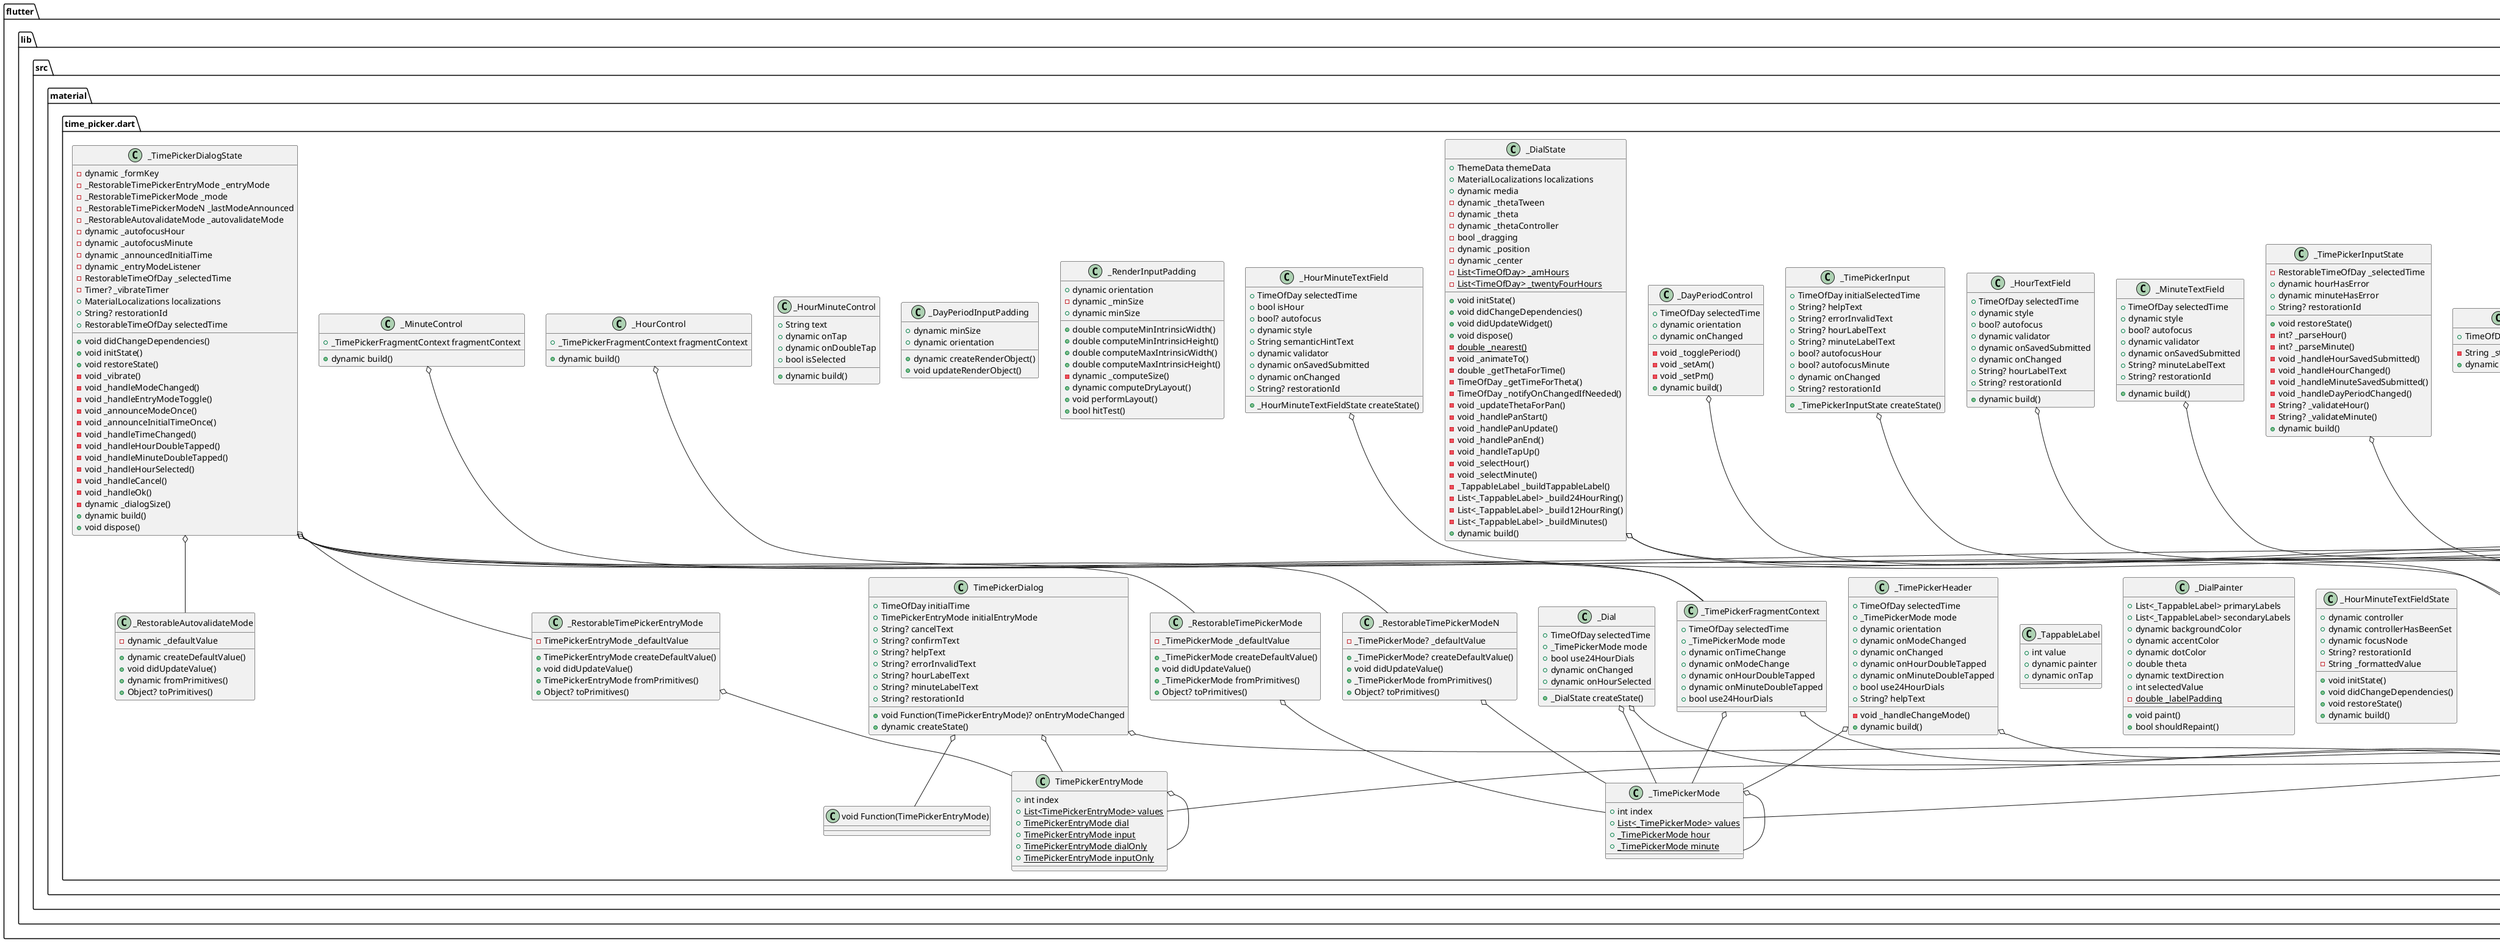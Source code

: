 @startuml
set namespaceSeparator ::

class "flutter::lib::src::material::time_picker.dart::_TimePickerFragmentContext" {
  +TimeOfDay selectedTime
  +_TimePickerMode mode
  +dynamic onTimeChange
  +dynamic onModeChange
  +dynamic onHourDoubleTapped
  +dynamic onMinuteDoubleTapped
  +bool use24HourDials
}

"flutter::lib::src::material::time_picker.dart::_TimePickerFragmentContext" o-- "flutter::lib::src::material::time.dart::TimeOfDay"
"flutter::lib::src::material::time_picker.dart::_TimePickerFragmentContext" o-- "flutter::lib::src::material::time_picker.dart::_TimePickerMode"

class "flutter::lib::src::material::time_picker.dart::_TimePickerHeader" {
  +TimeOfDay selectedTime
  +_TimePickerMode mode
  +dynamic orientation
  +dynamic onModeChanged
  +dynamic onChanged
  +dynamic onHourDoubleTapped
  +dynamic onMinuteDoubleTapped
  +bool use24HourDials
  +String? helpText
  -void _handleChangeMode()
  +dynamic build()
}

"flutter::lib::src::material::time_picker.dart::_TimePickerHeader" o-- "flutter::lib::src::material::time.dart::TimeOfDay"
"flutter::lib::src::material::time_picker.dart::_TimePickerHeader" o-- "flutter::lib::src::material::time_picker.dart::_TimePickerMode"

class "flutter::lib::src::material::time_picker.dart::_HourMinuteControl" {
  +String text
  +dynamic onTap
  +dynamic onDoubleTap
  +bool isSelected
  +dynamic build()
}

class "flutter::lib::src::material::time_picker.dart::_HourControl" {
  +_TimePickerFragmentContext fragmentContext
  +dynamic build()
}

"flutter::lib::src::material::time_picker.dart::_HourControl" o-- "flutter::lib::src::material::time_picker.dart::_TimePickerFragmentContext"

class "flutter::lib::src::material::time_picker.dart::_StringFragment" {
  +TimeOfDayFormat timeOfDayFormat
  -String _stringFragmentValue()
  +dynamic build()
}

"flutter::lib::src::material::time_picker.dart::_StringFragment" o-- "flutter::lib::src::material::time.dart::TimeOfDayFormat"

class "flutter::lib::src::material::time_picker.dart::_MinuteControl" {
  +_TimePickerFragmentContext fragmentContext
  +dynamic build()
}

"flutter::lib::src::material::time_picker.dart::_MinuteControl" o-- "flutter::lib::src::material::time_picker.dart::_TimePickerFragmentContext"

class "flutter::lib::src::material::time_picker.dart::_DayPeriodControl" {
  +TimeOfDay selectedTime
  +dynamic orientation
  +dynamic onChanged
  -void _togglePeriod()
  -void _setAm()
  -void _setPm()
  +dynamic build()
}

"flutter::lib::src::material::time_picker.dart::_DayPeriodControl" o-- "flutter::lib::src::material::time.dart::TimeOfDay"

class "flutter::lib::src::material::time_picker.dart::_DayPeriodInputPadding" {
  +dynamic minSize
  +dynamic orientation
  +dynamic createRenderObject()
  +void updateRenderObject()
}

class "flutter::lib::src::material::time_picker.dart::_RenderInputPadding" {
  +dynamic orientation
  -dynamic _minSize
  +dynamic minSize
  +double computeMinIntrinsicWidth()
  +double computeMinIntrinsicHeight()
  +double computeMaxIntrinsicWidth()
  +double computeMaxIntrinsicHeight()
  -dynamic _computeSize()
  +dynamic computeDryLayout()
  +void performLayout()
  +bool hitTest()
}

class "flutter::lib::src::material::time_picker.dart::_TappableLabel" {
  +int value
  +dynamic painter
  +dynamic onTap
}

class "flutter::lib::src::material::time_picker.dart::_DialPainter" {
  +List<_TappableLabel> primaryLabels
  +List<_TappableLabel> secondaryLabels
  +dynamic backgroundColor
  +dynamic accentColor
  +dynamic dotColor
  +double theta
  +dynamic textDirection
  +int selectedValue
  {static} -double _labelPadding
  +void paint()
  +bool shouldRepaint()
}

class "flutter::lib::src::material::time_picker.dart::_Dial" {
  +TimeOfDay selectedTime
  +_TimePickerMode mode
  +bool use24HourDials
  +dynamic onChanged
  +dynamic onHourSelected
  +_DialState createState()
}

"flutter::lib::src::material::time_picker.dart::_Dial" o-- "flutter::lib::src::material::time.dart::TimeOfDay"
"flutter::lib::src::material::time_picker.dart::_Dial" o-- "flutter::lib::src::material::time_picker.dart::_TimePickerMode"

class "flutter::lib::src::material::time_picker.dart::_DialState" {
  +ThemeData themeData
  +MaterialLocalizations localizations
  +dynamic media
  -dynamic _thetaTween
  -dynamic _theta
  -dynamic _thetaController
  -bool _dragging
  -dynamic _position
  -dynamic _center
  {static} -List<TimeOfDay> _amHours
  {static} -List<TimeOfDay> _twentyFourHours
  +void initState()
  +void didChangeDependencies()
  +void didUpdateWidget()
  +void dispose()
  {static} -double _nearest()
  -void _animateTo()
  -double _getThetaForTime()
  -TimeOfDay _getTimeForTheta()
  -TimeOfDay _notifyOnChangedIfNeeded()
  -void _updateThetaForPan()
  -void _handlePanStart()
  -void _handlePanUpdate()
  -void _handlePanEnd()
  -void _handleTapUp()
  -void _selectHour()
  -void _selectMinute()
  -_TappableLabel _buildTappableLabel()
  -List<_TappableLabel> _build24HourRing()
  -List<_TappableLabel> _build12HourRing()
  -List<_TappableLabel> _buildMinutes()
  +dynamic build()
}

"flutter::lib::src::material::time_picker.dart::_DialState" o-- "flutter::lib::src::material::theme_data.dart::ThemeData"
"flutter::lib::src::material::time_picker.dart::_DialState" o-- "flutter::lib::src::material::material_localizations.dart::MaterialLocalizations"

class "flutter::lib::src::material::time_picker.dart::_TimePickerInput" {
  +TimeOfDay initialSelectedTime
  +String? helpText
  +String? errorInvalidText
  +String? hourLabelText
  +String? minuteLabelText
  +bool? autofocusHour
  +bool? autofocusMinute
  +dynamic onChanged
  +String? restorationId
  +_TimePickerInputState createState()
}

"flutter::lib::src::material::time_picker.dart::_TimePickerInput" o-- "flutter::lib::src::material::time.dart::TimeOfDay"

class "flutter::lib::src::material::time_picker.dart::_TimePickerInputState" {
  -RestorableTimeOfDay _selectedTime
  +dynamic hourHasError
  +dynamic minuteHasError
  +String? restorationId
  +void restoreState()
  -int? _parseHour()
  -int? _parseMinute()
  -void _handleHourSavedSubmitted()
  -void _handleHourChanged()
  -void _handleMinuteSavedSubmitted()
  -void _handleDayPeriodChanged()
  -String? _validateHour()
  -String? _validateMinute()
  +dynamic build()
}

"flutter::lib::src::material::time_picker.dart::_TimePickerInputState" o-- "flutter::lib::src::material::time.dart::RestorableTimeOfDay"

class "flutter::lib::src::material::time_picker.dart::_HourTextField" {
  +TimeOfDay selectedTime
  +dynamic style
  +bool? autofocus
  +dynamic validator
  +dynamic onSavedSubmitted
  +dynamic onChanged
  +String? hourLabelText
  +String? restorationId
  +dynamic build()
}

"flutter::lib::src::material::time_picker.dart::_HourTextField" o-- "flutter::lib::src::material::time.dart::TimeOfDay"

class "flutter::lib::src::material::time_picker.dart::_MinuteTextField" {
  +TimeOfDay selectedTime
  +dynamic style
  +bool? autofocus
  +dynamic validator
  +dynamic onSavedSubmitted
  +String? minuteLabelText
  +String? restorationId
  +dynamic build()
}

"flutter::lib::src::material::time_picker.dart::_MinuteTextField" o-- "flutter::lib::src::material::time.dart::TimeOfDay"

class "flutter::lib::src::material::time_picker.dart::_HourMinuteTextField" {
  +TimeOfDay selectedTime
  +bool isHour
  +bool? autofocus
  +dynamic style
  +String semanticHintText
  +dynamic validator
  +dynamic onSavedSubmitted
  +dynamic onChanged
  +String? restorationId
  +_HourMinuteTextFieldState createState()
}

"flutter::lib::src::material::time_picker.dart::_HourMinuteTextField" o-- "flutter::lib::src::material::time.dart::TimeOfDay"

class "flutter::lib::src::material::time_picker.dart::_HourMinuteTextFieldState" {
  +dynamic controller
  +dynamic controllerHasBeenSet
  +dynamic focusNode
  +String? restorationId
  -String _formattedValue
  +void initState()
  +void didChangeDependencies()
  +void restoreState()
  +dynamic build()
}

class "flutter::lib::src::material::time_picker.dart::TimePickerDialog" {
  +TimeOfDay initialTime
  +TimePickerEntryMode initialEntryMode
  +String? cancelText
  +String? confirmText
  +String? helpText
  +String? errorInvalidText
  +String? hourLabelText
  +String? minuteLabelText
  +String? restorationId
  +void Function(TimePickerEntryMode)? onEntryModeChanged
  +dynamic createState()
}

"flutter::lib::src::material::time_picker.dart::TimePickerDialog" o-- "flutter::lib::src::material::time.dart::TimeOfDay"
"flutter::lib::src::material::time_picker.dart::TimePickerDialog" o-- "flutter::lib::src::material::time_picker.dart::TimePickerEntryMode"
"flutter::lib::src::material::time_picker.dart::TimePickerDialog" o-- "flutter::lib::src::material::time_picker.dart::void Function(TimePickerEntryMode)"

class "flutter::lib::src::material::time_picker.dart::_RestorableTimePickerEntryMode" {
  -TimePickerEntryMode _defaultValue
  +TimePickerEntryMode createDefaultValue()
  +void didUpdateValue()
  +TimePickerEntryMode fromPrimitives()
  +Object? toPrimitives()
}

"flutter::lib::src::material::time_picker.dart::_RestorableTimePickerEntryMode" o-- "flutter::lib::src::material::time_picker.dart::TimePickerEntryMode"

class "flutter::lib::src::material::time_picker.dart::_RestorableTimePickerMode" {
  -_TimePickerMode _defaultValue
  +_TimePickerMode createDefaultValue()
  +void didUpdateValue()
  +_TimePickerMode fromPrimitives()
  +Object? toPrimitives()
}

"flutter::lib::src::material::time_picker.dart::_RestorableTimePickerMode" o-- "flutter::lib::src::material::time_picker.dart::_TimePickerMode"

class "flutter::lib::src::material::time_picker.dart::_RestorableAutovalidateMode" {
  -dynamic _defaultValue
  +dynamic createDefaultValue()
  +void didUpdateValue()
  +dynamic fromPrimitives()
  +Object? toPrimitives()
}

class "flutter::lib::src::material::time_picker.dart::_RestorableTimePickerModeN" {
  -_TimePickerMode? _defaultValue
  +_TimePickerMode? createDefaultValue()
  +void didUpdateValue()
  +_TimePickerMode fromPrimitives()
  +Object? toPrimitives()
}

"flutter::lib::src::material::time_picker.dart::_RestorableTimePickerModeN" o-- "flutter::lib::src::material::time_picker.dart::_TimePickerMode"

class "flutter::lib::src::material::time_picker.dart::_TimePickerDialogState" {
  -dynamic _formKey
  -_RestorableTimePickerEntryMode _entryMode
  -_RestorableTimePickerMode _mode
  -_RestorableTimePickerModeN _lastModeAnnounced
  -_RestorableAutovalidateMode _autovalidateMode
  -dynamic _autofocusHour
  -dynamic _autofocusMinute
  -dynamic _announcedInitialTime
  -dynamic _entryModeListener
  -RestorableTimeOfDay _selectedTime
  -Timer? _vibrateTimer
  +MaterialLocalizations localizations
  +String? restorationId
  +RestorableTimeOfDay selectedTime
  +void didChangeDependencies()
  +void initState()
  +void restoreState()
  -void _vibrate()
  -void _handleModeChanged()
  -void _handleEntryModeToggle()
  -void _announceModeOnce()
  -void _announceInitialTimeOnce()
  -void _handleTimeChanged()
  -void _handleHourDoubleTapped()
  -void _handleMinuteDoubleTapped()
  -void _handleHourSelected()
  -void _handleCancel()
  -void _handleOk()
  -dynamic _dialogSize()
  +dynamic build()
  +void dispose()
}

"flutter::lib::src::material::time_picker.dart::_TimePickerDialogState" o-- "flutter::lib::src::material::time_picker.dart::_RestorableTimePickerEntryMode"
"flutter::lib::src::material::time_picker.dart::_TimePickerDialogState" o-- "flutter::lib::src::material::time_picker.dart::_RestorableTimePickerMode"
"flutter::lib::src::material::time_picker.dart::_TimePickerDialogState" o-- "flutter::lib::src::material::time_picker.dart::_RestorableTimePickerModeN"
"flutter::lib::src::material::time_picker.dart::_TimePickerDialogState" o-- "flutter::lib::src::material::time_picker.dart::_RestorableAutovalidateMode"
"flutter::lib::src::material::time_picker.dart::_TimePickerDialogState" o-- "flutter::lib::src::material::time.dart::RestorableTimeOfDay"
"flutter::lib::src::material::time_picker.dart::_TimePickerDialogState" o-- "dart::async::Timer"
"flutter::lib::src::material::time_picker.dart::_TimePickerDialogState" o-- "flutter::lib::src::material::material_localizations.dart::MaterialLocalizations"

class "flutter::lib::src::material::time_picker.dart::_TimePickerMode" {
  +int index
  {static} +List<_TimePickerMode> values
  {static} +_TimePickerMode hour
  {static} +_TimePickerMode minute
}

"flutter::lib::src::material::time_picker.dart::_TimePickerMode" o-- "flutter::lib::src::material::time_picker.dart::_TimePickerMode"
"dart::core::Enum" <|-- "flutter::lib::src::material::time_picker.dart::_TimePickerMode"

class "flutter::lib::src::material::time_picker.dart::TimePickerEntryMode" {
  +int index
  {static} +List<TimePickerEntryMode> values
  {static} +TimePickerEntryMode dial
  {static} +TimePickerEntryMode input
  {static} +TimePickerEntryMode dialOnly
  {static} +TimePickerEntryMode inputOnly
}

"flutter::lib::src::material::time_picker.dart::TimePickerEntryMode" o-- "flutter::lib::src::material::time_picker.dart::TimePickerEntryMode"
"dart::core::Enum" <|-- "flutter::lib::src::material::time_picker.dart::TimePickerEntryMode"


@enduml